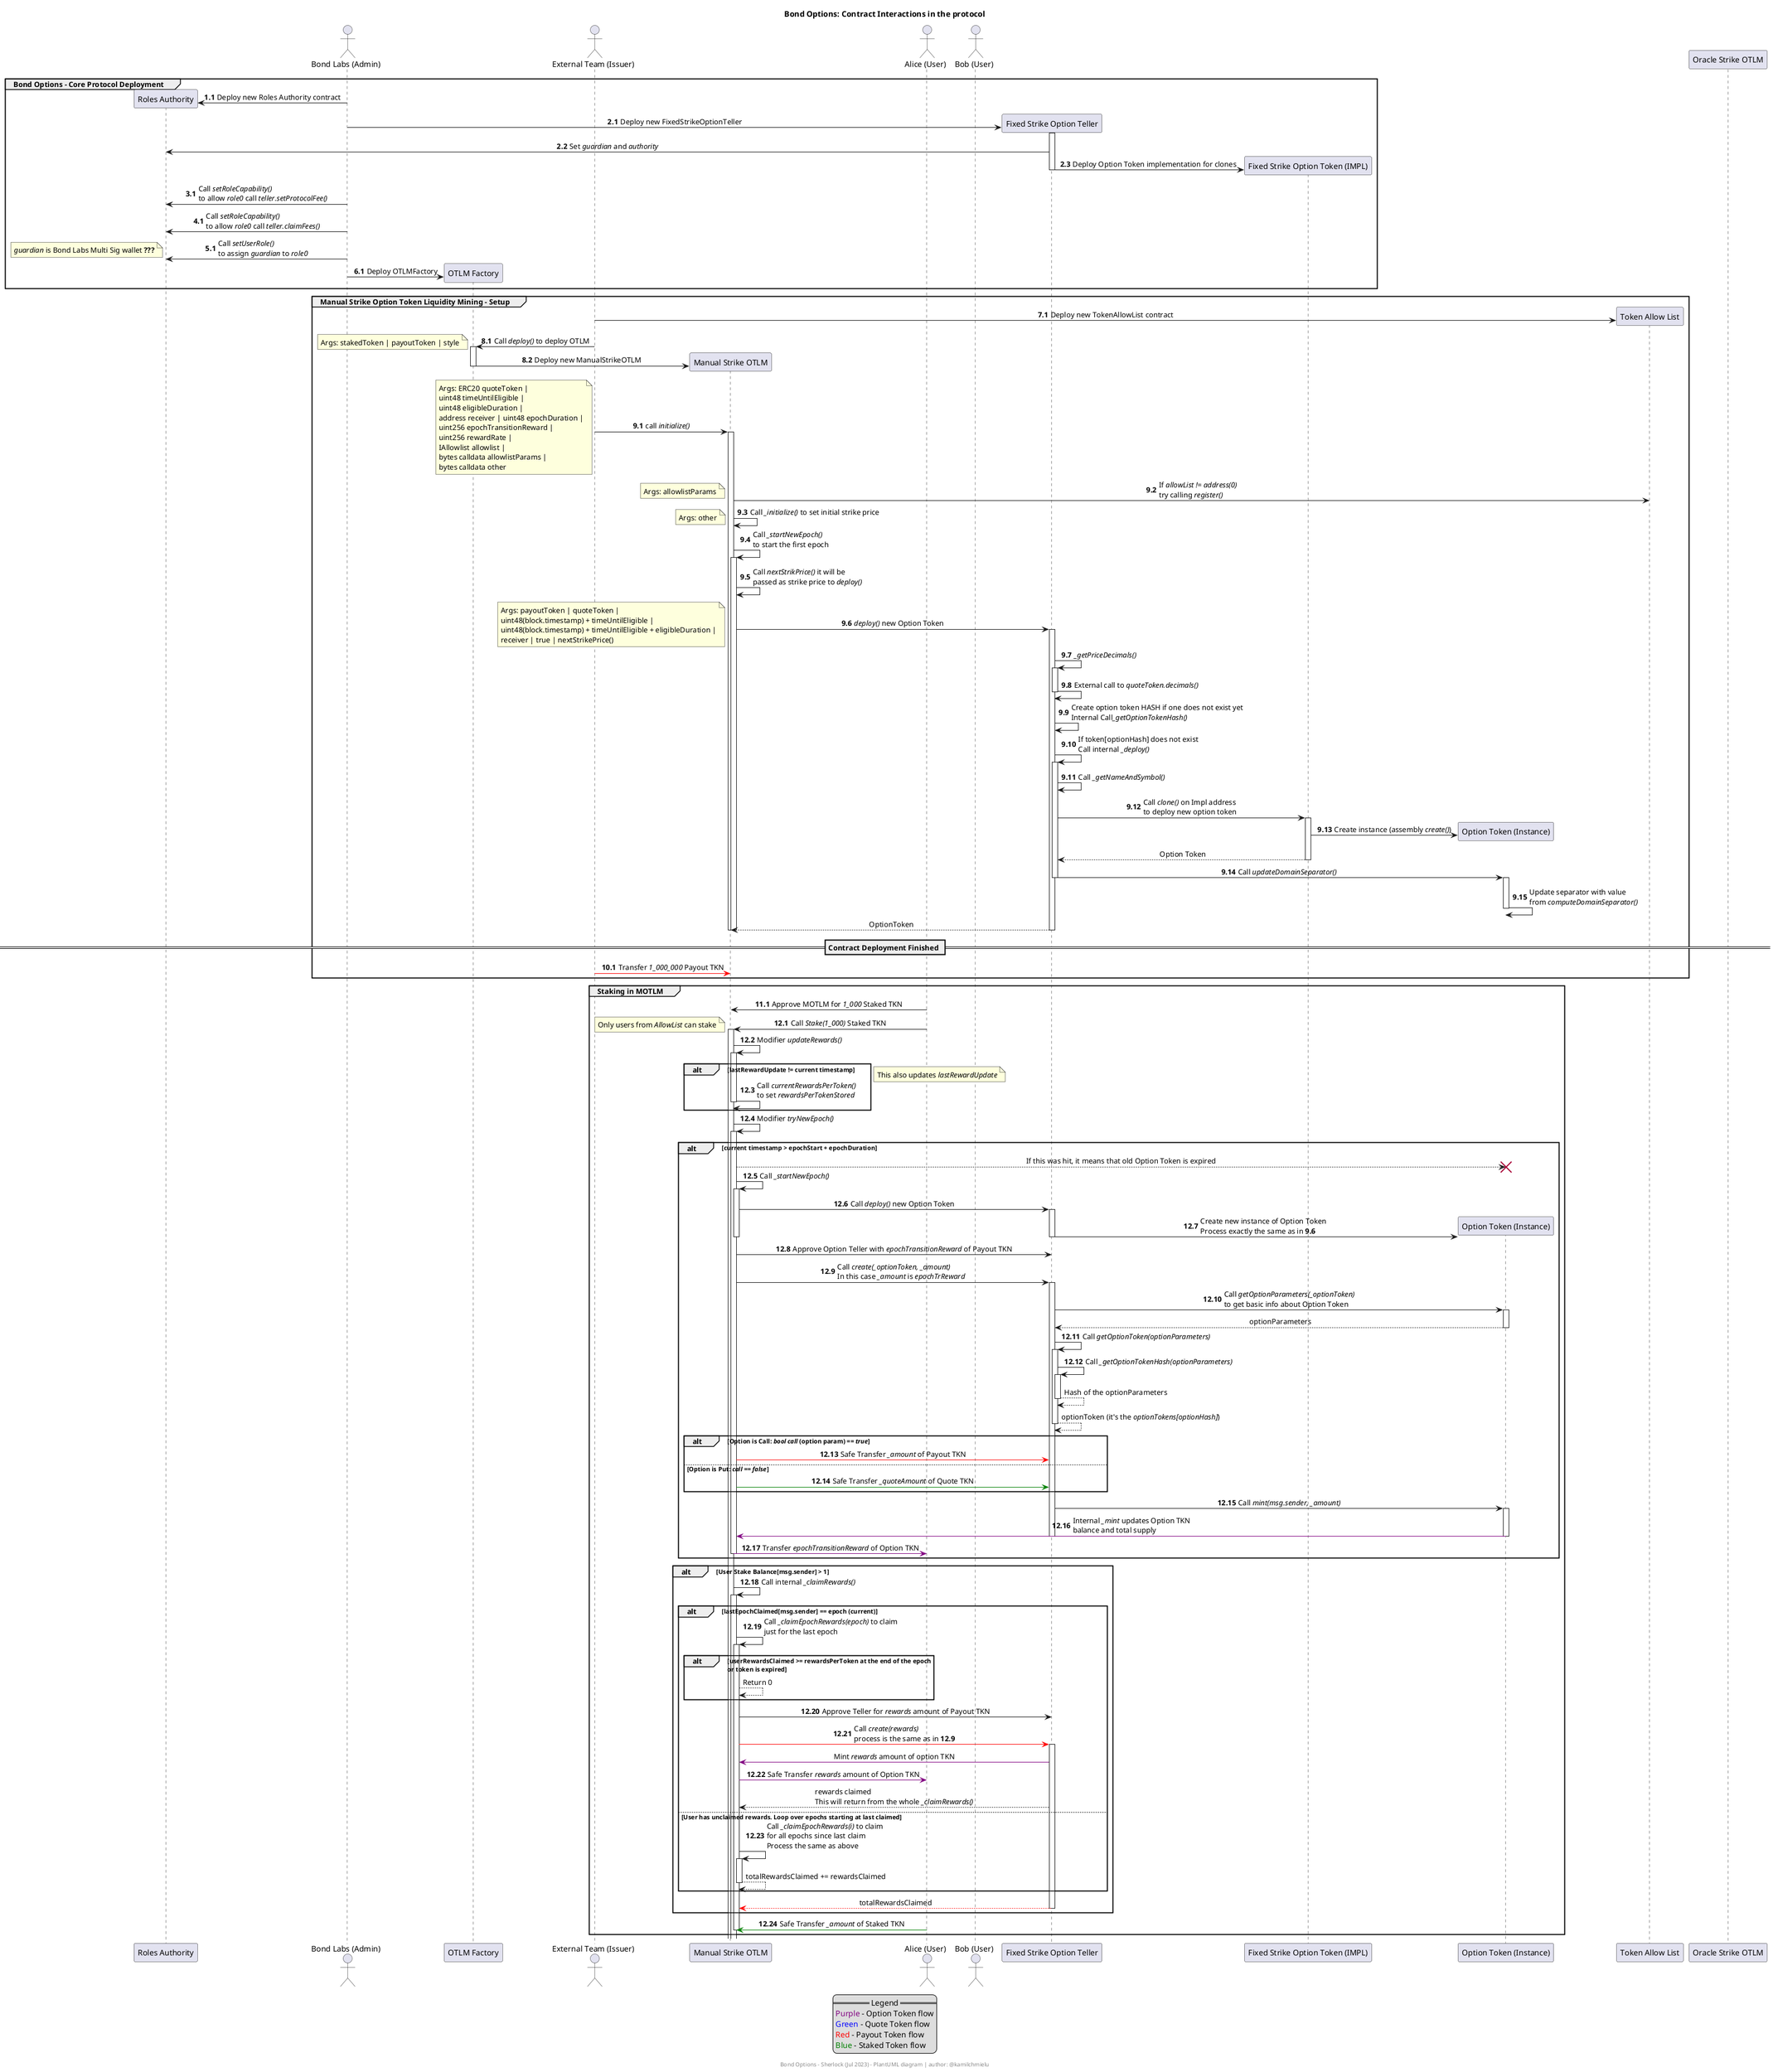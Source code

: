 @startuml
title Bond Options: Contract Interactions in the protocol

/' //////////////////////////////////////////////////////////////////
//                      System Participants                        //
////////////////////////////////////////////////////////////////// '/

participant "Roles Authority" as RolesAuthority
actor "Bond Labs (Admin)" as Admin
participant "OTLM Factory" as OTLMFactory
actor "External Team (Issuer)" as Issuer
participant "Manual Strike OTLM" as ManualStrikeOTLM

actor "Alice (User)" as Alice
actor "Bob (User)" as Bob 

participant "Fixed Strike Option Teller" as FixedStrikeOptionTeller
participant "Fixed Strike Option Token (IMPL)" as FixedStrikeOptionToken

participant "Option Token (Instance)" as OptionToken

participant "Token Allow List" as TokenAllowList

participant "Oracle Strike OTLM" as OracleStrikeOTLM


/' //////////////////////////////////////////////////////////////////
//                         Interactions                            //
////////////////////////////////////////////////////////////////// '/
'Numbers are in the A.B.C format, by calling `inc A` you will increase the first number by 1'
autonumber 1.1
group Bond Options - Core Protocol Deployment
    Admin -> RolesAuthority ** : Deploy new Roles Authority contract

    autonumber inc A
    create FixedStrikeOptionTeller
    Admin -> FixedStrikeOptionTeller ++ : Deploy new FixedStrikeOptionTeller
    FixedStrikeOptionTeller -> RolesAuthority : Set //guardian// and //authority//
    create FixedStrikeOptionToken
    FixedStrikeOptionTeller -> FixedStrikeOptionToken : Deploy Option Token implementation for clones
    deactivate

    autonumber inc A
    Admin -> RolesAuthority : Call //setRoleCapability()//\nto allow //role0// call //teller.setProtocolFee()//

    autonumber inc A
    Admin -> RolesAuthority : Call //setRoleCapability()//\nto allow //role0// call //teller.claimFees()//

    autonumber inc A 
    Admin -> RolesAuthority : Call //setUserRole()//\nto assign //guardian// to //role0//
    note left: //guardian// is Bond Labs Multi Sig wallet **???**

    autonumber inc A
    Admin -> OTLMFactory ** : Deploy OTLMFactory
end

autonumber inc A
group Manual Strike Option Token Liquidity Mining - Setup
    Issuer -> TokenAllowList ** : Deploy new TokenAllowList contract
    
    autonumber inc A
    
    Issuer -> OTLMFactory ++ : Call //deploy()// to deploy OTLM
    note left : Args: stakedToken | payoutToken | style
    OTLMFactory -> ManualStrikeOTLM ** : Deploy new ManualStrikeOTLM
    deactivate

    autonumber inc A
    
    Issuer -> ManualStrikeOTLM ++ : call //initialize()//
    note left
        Args: ERC20 quoteToken |
        uint48 timeUntilEligible |
        uint48 eligibleDuration |
        address receiver | uint48 epochDuration |
        uint256 epochTransitionReward |
        uint256 rewardRate |
        IAllowlist allowlist |
        bytes calldata allowlistParams |
        bytes calldata other
    end note

    ManualStrikeOTLM -> TokenAllowList : If //allowList != address(0)//\ntry calling //register()//
    note left : Args: allowlistParams

    ManualStrikeOTLM -> ManualStrikeOTLM: Call //_initialize()// to set initial strike price
    note left : Args: other

    ManualStrikeOTLM -> ManualStrikeOTLM ++ : Call //_startNewEpoch()//\nto start the first epoch

    ManualStrikeOTLM -> ManualStrikeOTLM : Call //nextStrikPrice()// it will be\npassed as strike price to //deploy()//

    ManualStrikeOTLM -> FixedStrikeOptionTeller ++ : //deploy()// new Option Token
    note left
        Args: payoutToken | quoteToken |
        uint48(block.timestamp) + timeUntilEligible |
        uint48(block.timestamp) + timeUntilEligible + eligibleDuration |
        receiver | true | nextStrikePrice()
    end note

    FixedStrikeOptionTeller -> FixedStrikeOptionTeller ++ : //_getPriceDecimals()//
    FixedStrikeOptionTeller -> FixedStrikeOptionTeller -- : External call to //quoteToken.decimals()//
    FixedStrikeOptionTeller -> FixedStrikeOptionTeller: Create option token HASH if one does not exist yet\nInternal Call//_getOptionTokenHash()//
    FixedStrikeOptionTeller -> FixedStrikeOptionTeller ++ : If token[optionHash] does not exist\nCall internal //_deploy()//
    FixedStrikeOptionTeller -> FixedStrikeOptionTeller: Call //_getNameAndSymbol()//
    FixedStrikeOptionTeller -> FixedStrikeOptionToken ++ : Call //clone()// on Impl address\nto deploy new option token
    FixedStrikeOptionToken -> OptionToken **: Create instance (assembly //create()//)
    autonumber stop
    return Option Token
    autonumber resume
    FixedStrikeOptionTeller -> OptionToken --++ : Call //updateDomainSeparator()//
    OptionToken -> OptionToken -- : Update separator with value\nfrom //computeDomainSeparator()//
    autonumber stop
    return OptionToken
    autonumber resume
    deactivate
    deactivate

    == Contract Deployment Finished ==

    autonumber inc A
    Issuer -[#red]> ManualStrikeOTLM : Transfer //1_000_000// Payout TKN 
end

autonumber inc A
group Staking in MOTLM
    Alice -> ManualStrikeOTLM : Approve MOTLM for //1_000// Staked TKN

    autonumber inc A
    Alice -> ManualStrikeOTLM ++ : Call //Stake(1_000)// Staked TKN
    note left : Only users from //AllowList// can stake

    ManualStrikeOTLM -> ManualStrikeOTLM ++ : Modifier //updateRewards()//
    alt lastRewardUpdate != current timestamp 
        ManualStrikeOTLM -> ManualStrikeOTLM -- : Call //currentRewardsPerToken()//\nto set //rewardsPerTokenStored// 
    end
    note right : This also updates //lastRewardUpdate//
    
    ManualStrikeOTLM -> ManualStrikeOTLM ++ : Modifier //tryNewEpoch()//
    alt current timestamp > epochStart + epochDuration
        autonumber stop
        ManualStrikeOTLM --> OptionToken !! : If this was hit, it means that old Option Token is expired
        autonumber resume
        ManualStrikeOTLM -> ManualStrikeOTLM ++ : Call //_startNewEpoch()//
        ManualStrikeOTLM -> FixedStrikeOptionTeller ++ : Call //deploy()// new Option Token
        create OptionToken
        FixedStrikeOptionTeller -> OptionToken -- : Create new instance of Option Token\nProcess exactly the same as in **9.6**
        deactivate

        ManualStrikeOTLM -> FixedStrikeOptionTeller : Approve Option Teller with //epochTransitionReward// of Payout TKN
        ManualStrikeOTLM -> FixedStrikeOptionTeller ++ : Call //create(_optionToken, _amount)//\nIn this case //_amount// is //epochTrReward//
        FixedStrikeOptionTeller -> OptionToken ++ : Call //getOptionParameters(_optionToken)//\nto get basic info about Option Token
        autonumber stop
        return optionParameters
        autonumber resume
        FixedStrikeOptionTeller -> FixedStrikeOptionTeller ++ : Call //getOptionToken(optionParameters)//
        FixedStrikeOptionTeller -> FixedStrikeOptionTeller ++ : Call //_getOptionTokenHash(optionParameters)//
        autonumber stop
        return Hash of the optionParameters
        return optionToken (it's the //optionTokens[optionHash]//)
        autonumber resume

        alt Option is Call: //bool call// (option param) //== true//
            ManualStrikeOTLM -[#red]> FixedStrikeOptionTeller : Safe Transfer //_amount// of Payout TKN
        else Option is Put: //call == false//
            ManualStrikeOTLM -[#green]> FixedStrikeOptionTeller : Safe Transfer //_quoteAmount// of Quote TKN
        end

        FixedStrikeOptionTeller -> OptionToken ++ : Call //mint(msg.sender, _amount)//
        OptionToken -[#purple]> ManualStrikeOTLM -- : Internal //_mint// updates Option TKN\nbalance and total supply
        deactivate

        ManualStrikeOTLM -[#purple]> Alice -- : Transfer //epochTransitionReward// of Option TKN
    end

    alt User Stake Balance[msg.sender] > 1
        ManualStrikeOTLM -> ManualStrikeOTLM ++ : Call internal //_claimRewards()//
        alt lastEpochClaimed[msg.sender] == epoch (current)
            ManualStrikeOTLM -> ManualStrikeOTLM ++ : Call //_claimEpochRewards(epoch)// to claim\njust for the last epoch
            alt userRewardsClaimed >= rewardsPerToken at the end of the epoch\nor token is expired
                autonumber stop
                ManualStrikeOTLM --> ManualStrikeOTLM : Return 0
                autonumber resume
            end
            ManualStrikeOTLM -> FixedStrikeOptionTeller : Approve Teller for //rewards// amount of Payout TKN
            ManualStrikeOTLM -[#red]> FixedStrikeOptionTeller ++ : Call //create(rewards)//\nprocess is the same as in **12.9**
            autonumber stop
            FixedStrikeOptionTeller -[#purple]> ManualStrikeOTLM : Mint //rewards// amount of option TKN 
            autonumber resume
            ManualStrikeOTLM -[#purple]> Alice : Safe Transfer //rewards// amount of Option TKN

            autonumber stop
            FixedStrikeOptionTeller --> ManualStrikeOTLM : rewards claimed\nThis will return from the whole //_claimRewards()//
            autonumber resume
        else User has unclaimed rewards. Loop over epochs starting at last claimed
            ManualStrikeOTLM -> ManualStrikeOTLM ++ : Call //_claimEpochRewards(i)// to claim\nfor all epochs since last claim\nProcess the same as above
            autonumber stop
            return totalRewardsClaimed += rewardsClaimed
            autonumber resume
        end 
        autonumber stop
        return totalRewardsClaimed
        autonumber resume
    end
    Alice -[#green]> ManualStrikeOTLM : Safe Transfer //_amount// of Staked TKN
    deactivate
end

/' //////////////////////////////////////////////////////////////////
//                            Legend                               //
////////////////////////////////////////////////////////////////// '/

legend
    == Legend ==
    ' <font color=orange>Orange</font> - 
    <font color=purple>Purple</font> - Option Token flow
    <font color=blue>Green</font> - Quote Token flow
    <font color=red>Red</font> - Payout Token flow
    <font color=green>Blue</font> - Staked Token flow
endlegend

/' //////////////////////////////////////////////////////////////////
//                            Styling                              //
////////////////////////////////////////////////////////////////// '/

skinparam sequenceMessageAlign center

skinparam note {
    BorderColor black
    BackgroundColor white
    FontColor black
}

skinparam participant {
    FontSize 25
    BackgroundColor lightgray
}

footer Bond Options - Sherlock (Jul 2023) - PlantUML diagram | author: @kamilchmielu
@enduml
